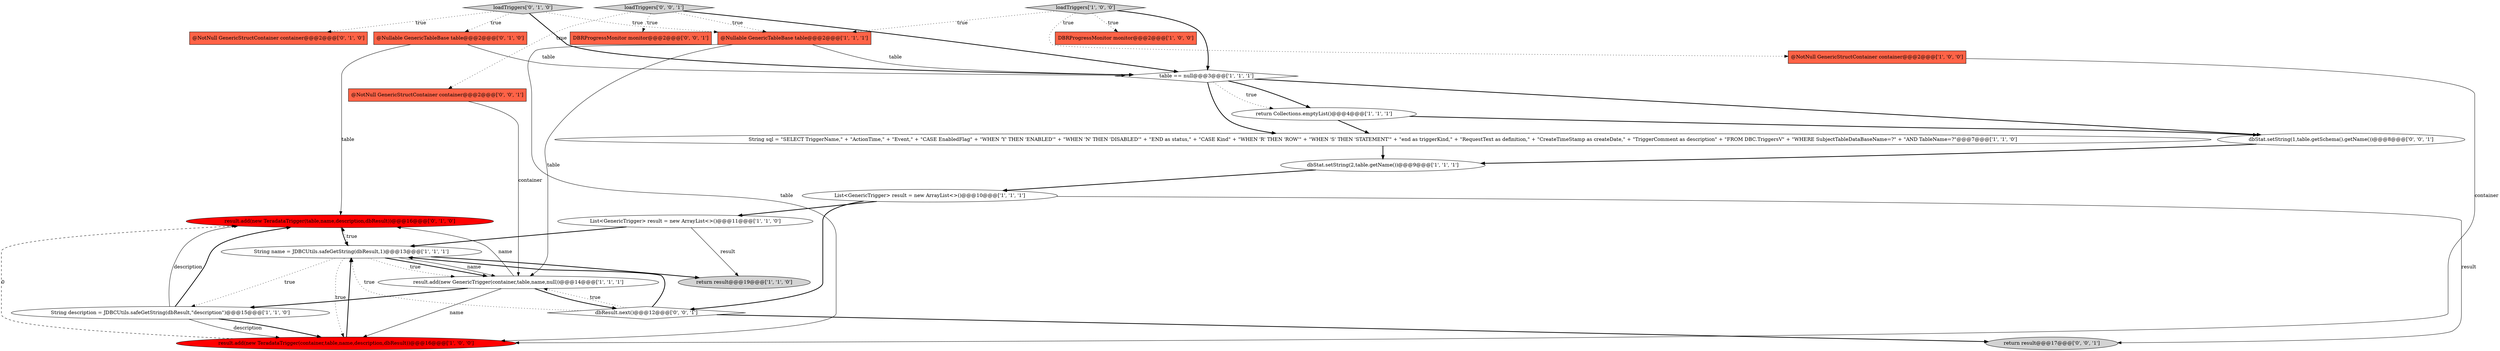 digraph {
18 [style = filled, label = "loadTriggers['0', '1', '0']", fillcolor = lightgray, shape = diamond image = "AAA0AAABBB2BBB"];
17 [style = filled, label = "@Nullable GenericTableBase table@@@2@@@['0', '1', '0']", fillcolor = tomato, shape = box image = "AAA0AAABBB2BBB"];
4 [style = filled, label = "String sql = \"SELECT TriggerName,\" + \"ActionTime,\" + \"Event,\" + \"CASE EnabledFlag\" + \"WHEN 'Y' THEN 'ENABLED'\" + \"WHEN 'N' THEN 'DISABLED'\" + \"END as status,\" + \"CASE Kind\" + \"WHEN 'R' THEN 'ROW'\" + \"WHEN 'S' THEN 'STATEMENT'\" + \"end as triggerKind,\" + \"RequestText as definition,\" + \"CreateTimeStamp as createDate,\" + \"TriggerComment as description\" + \"FROM DBC.TriggersV\" + \"WHERE SubjectTableDataBaseName=?\" + \"AND TableName=?\"@@@7@@@['1', '1', '0']", fillcolor = white, shape = ellipse image = "AAA0AAABBB1BBB"];
16 [style = filled, label = "@NotNull GenericStructContainer container@@@2@@@['0', '1', '0']", fillcolor = tomato, shape = box image = "AAA0AAABBB2BBB"];
5 [style = filled, label = "String name = JDBCUtils.safeGetString(dbResult,1)@@@13@@@['1', '1', '1']", fillcolor = white, shape = ellipse image = "AAA0AAABBB1BBB"];
10 [style = filled, label = "return Collections.emptyList()@@@4@@@['1', '1', '1']", fillcolor = white, shape = ellipse image = "AAA0AAABBB1BBB"];
6 [style = filled, label = "@NotNull GenericStructContainer container@@@2@@@['1', '0', '0']", fillcolor = tomato, shape = box image = "AAA0AAABBB1BBB"];
24 [style = filled, label = "dbResult.next()@@@12@@@['0', '0', '1']", fillcolor = white, shape = diamond image = "AAA0AAABBB3BBB"];
22 [style = filled, label = "loadTriggers['0', '0', '1']", fillcolor = lightgray, shape = diamond image = "AAA0AAABBB3BBB"];
13 [style = filled, label = "dbStat.setString(2,table.getName())@@@9@@@['1', '1', '1']", fillcolor = white, shape = ellipse image = "AAA0AAABBB1BBB"];
3 [style = filled, label = "List<GenericTrigger> result = new ArrayList<>()@@@10@@@['1', '1', '1']", fillcolor = white, shape = ellipse image = "AAA0AAABBB1BBB"];
19 [style = filled, label = "DBRProgressMonitor monitor@@@2@@@['0', '0', '1']", fillcolor = tomato, shape = box image = "AAA0AAABBB3BBB"];
11 [style = filled, label = "@Nullable GenericTableBase table@@@2@@@['1', '1', '1']", fillcolor = tomato, shape = box image = "AAA0AAABBB1BBB"];
15 [style = filled, label = "result.add(new TeradataTrigger(table,name,description,dbResult))@@@16@@@['0', '1', '0']", fillcolor = red, shape = ellipse image = "AAA1AAABBB2BBB"];
9 [style = filled, label = "result.add(new GenericTrigger(container,table,name,null))@@@14@@@['1', '1', '1']", fillcolor = white, shape = ellipse image = "AAA0AAABBB1BBB"];
12 [style = filled, label = "loadTriggers['1', '0', '0']", fillcolor = lightgray, shape = diamond image = "AAA0AAABBB1BBB"];
1 [style = filled, label = "List<GenericTrigger> result = new ArrayList<>()@@@11@@@['1', '1', '0']", fillcolor = white, shape = ellipse image = "AAA0AAABBB1BBB"];
0 [style = filled, label = "result.add(new TeradataTrigger(container,table,name,description,dbResult))@@@16@@@['1', '0', '0']", fillcolor = red, shape = ellipse image = "AAA1AAABBB1BBB"];
2 [style = filled, label = "return result@@@19@@@['1', '1', '0']", fillcolor = lightgray, shape = ellipse image = "AAA0AAABBB1BBB"];
23 [style = filled, label = "dbStat.setString(1,table.getSchema().getName())@@@8@@@['0', '0', '1']", fillcolor = white, shape = ellipse image = "AAA0AAABBB3BBB"];
8 [style = filled, label = "DBRProgressMonitor monitor@@@2@@@['1', '0', '0']", fillcolor = tomato, shape = box image = "AAA0AAABBB1BBB"];
7 [style = filled, label = "String description = JDBCUtils.safeGetString(dbResult,\"description\")@@@15@@@['1', '1', '0']", fillcolor = white, shape = ellipse image = "AAA0AAABBB1BBB"];
14 [style = filled, label = "table == null@@@3@@@['1', '1', '1']", fillcolor = white, shape = diamond image = "AAA0AAABBB1BBB"];
20 [style = filled, label = "@NotNull GenericStructContainer container@@@2@@@['0', '0', '1']", fillcolor = tomato, shape = box image = "AAA0AAABBB3BBB"];
21 [style = filled, label = "return result@@@17@@@['0', '0', '1']", fillcolor = lightgray, shape = ellipse image = "AAA0AAABBB3BBB"];
1->5 [style = bold, label=""];
6->0 [style = solid, label="container"];
22->19 [style = dotted, label="true"];
11->0 [style = solid, label="table"];
3->1 [style = bold, label=""];
5->9 [style = bold, label=""];
3->24 [style = bold, label=""];
18->16 [style = dotted, label="true"];
12->8 [style = dotted, label="true"];
17->14 [style = solid, label="table"];
4->13 [style = bold, label=""];
24->9 [style = dotted, label="true"];
5->9 [style = solid, label="name"];
14->10 [style = bold, label=""];
0->15 [style = dashed, label="0"];
22->11 [style = dotted, label="true"];
11->14 [style = solid, label="table"];
7->0 [style = bold, label=""];
5->0 [style = dotted, label="true"];
9->7 [style = bold, label=""];
5->15 [style = dotted, label="true"];
14->10 [style = dotted, label="true"];
7->15 [style = solid, label="description"];
15->5 [style = bold, label=""];
24->5 [style = bold, label=""];
12->11 [style = dotted, label="true"];
7->0 [style = solid, label="description"];
18->11 [style = dotted, label="true"];
5->2 [style = bold, label=""];
9->0 [style = solid, label="name"];
11->9 [style = solid, label="table"];
22->20 [style = dotted, label="true"];
13->3 [style = bold, label=""];
14->23 [style = bold, label=""];
24->21 [style = bold, label=""];
12->6 [style = dotted, label="true"];
23->13 [style = bold, label=""];
5->7 [style = dotted, label="true"];
10->23 [style = bold, label=""];
3->21 [style = solid, label="result"];
12->14 [style = bold, label=""];
10->4 [style = bold, label=""];
5->9 [style = dotted, label="true"];
7->15 [style = bold, label=""];
20->9 [style = solid, label="container"];
18->17 [style = dotted, label="true"];
22->14 [style = bold, label=""];
1->2 [style = solid, label="result"];
18->14 [style = bold, label=""];
9->24 [style = bold, label=""];
24->5 [style = dotted, label="true"];
0->5 [style = bold, label=""];
17->15 [style = solid, label="table"];
9->15 [style = solid, label="name"];
14->4 [style = bold, label=""];
}
